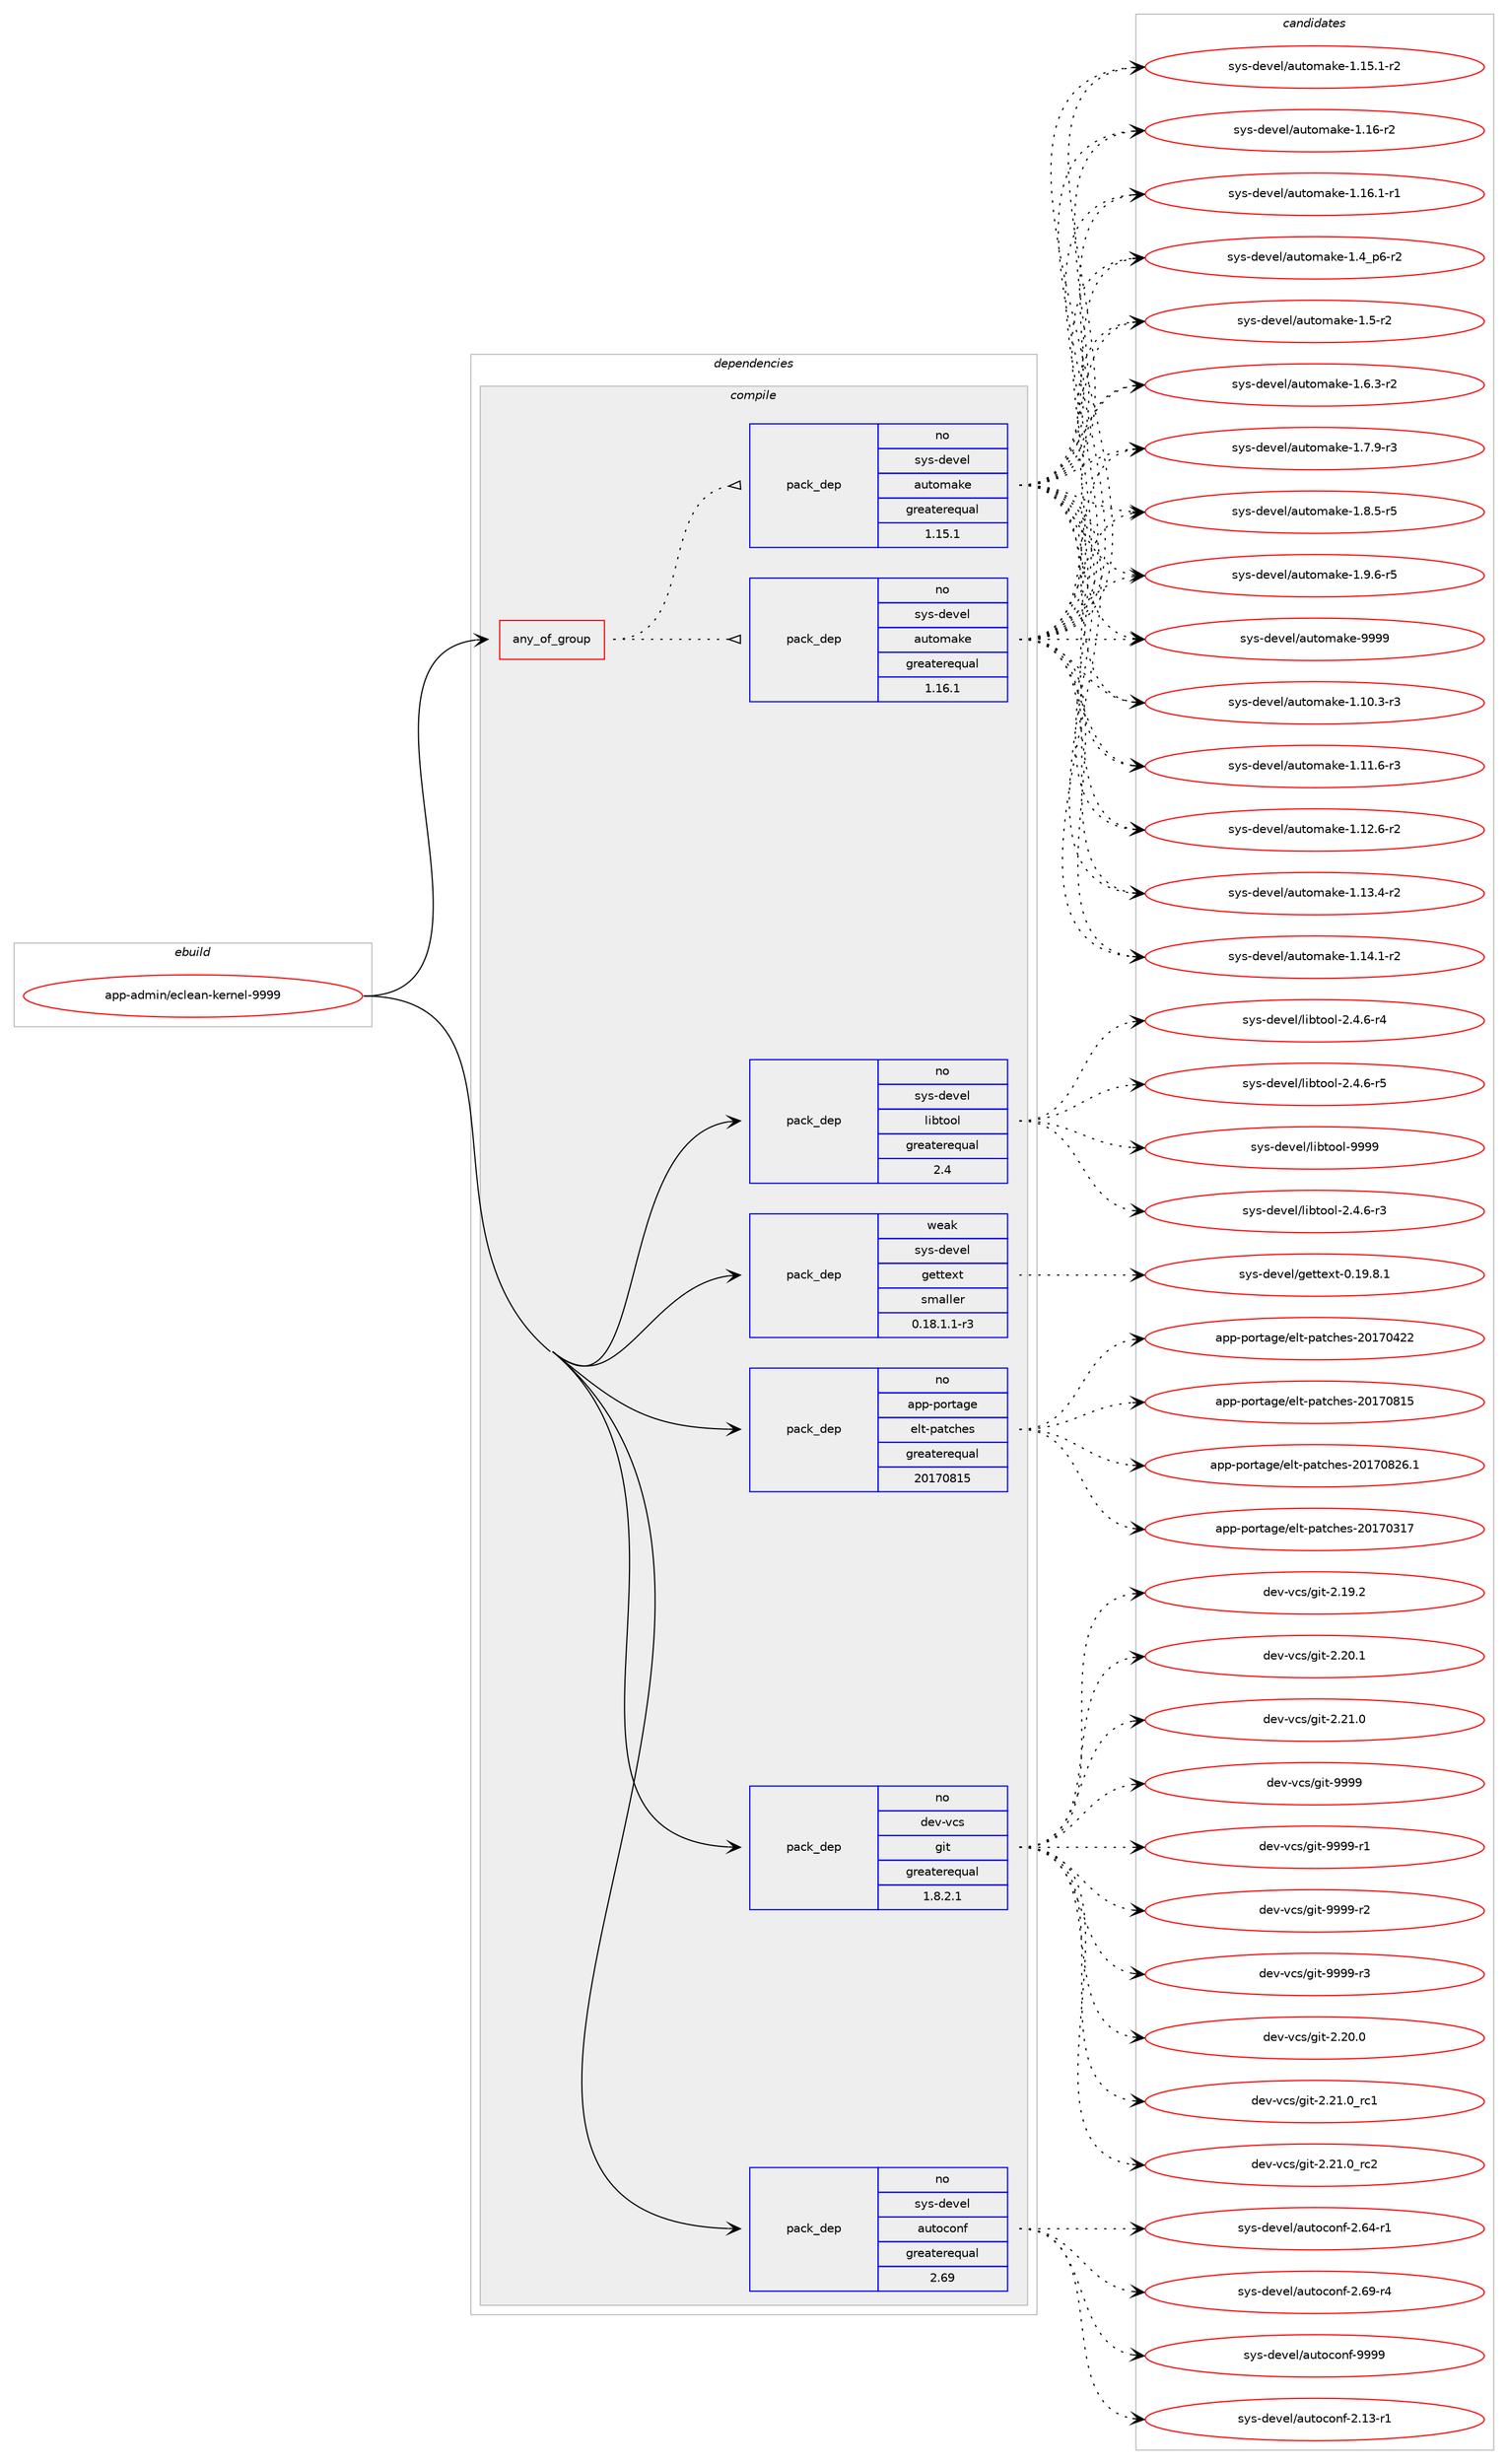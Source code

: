 digraph prolog {

# *************
# Graph options
# *************

newrank=true;
concentrate=true;
compound=true;
graph [rankdir=LR,fontname=Helvetica,fontsize=10,ranksep=1.5];#, ranksep=2.5, nodesep=0.2];
edge  [arrowhead=vee];
node  [fontname=Helvetica,fontsize=10];

# **********
# The ebuild
# **********

subgraph cluster_leftcol {
color=gray;
rank=same;
label=<<i>ebuild</i>>;
id [label="app-admin/eclean-kernel-9999", color=red, width=4, href="../app-admin/eclean-kernel-9999.svg"];
}

# ****************
# The dependencies
# ****************

subgraph cluster_midcol {
color=gray;
label=<<i>dependencies</i>>;
subgraph cluster_compile {
fillcolor="#eeeeee";
style=filled;
label=<<i>compile</i>>;
subgraph any8 {
dependency108 [label=<<TABLE BORDER="0" CELLBORDER="1" CELLSPACING="0" CELLPADDING="4"><TR><TD CELLPADDING="10">any_of_group</TD></TR></TABLE>>, shape=none, color=red];subgraph pack89 {
dependency109 [label=<<TABLE BORDER="0" CELLBORDER="1" CELLSPACING="0" CELLPADDING="4" WIDTH="220"><TR><TD ROWSPAN="6" CELLPADDING="30">pack_dep</TD></TR><TR><TD WIDTH="110">no</TD></TR><TR><TD>sys-devel</TD></TR><TR><TD>automake</TD></TR><TR><TD>greaterequal</TD></TR><TR><TD>1.16.1</TD></TR></TABLE>>, shape=none, color=blue];
}
dependency108:e -> dependency109:w [weight=20,style="dotted",arrowhead="oinv"];
subgraph pack90 {
dependency110 [label=<<TABLE BORDER="0" CELLBORDER="1" CELLSPACING="0" CELLPADDING="4" WIDTH="220"><TR><TD ROWSPAN="6" CELLPADDING="30">pack_dep</TD></TR><TR><TD WIDTH="110">no</TD></TR><TR><TD>sys-devel</TD></TR><TR><TD>automake</TD></TR><TR><TD>greaterequal</TD></TR><TR><TD>1.15.1</TD></TR></TABLE>>, shape=none, color=blue];
}
dependency108:e -> dependency110:w [weight=20,style="dotted",arrowhead="oinv"];
}
id:e -> dependency108:w [weight=20,style="solid",arrowhead="vee"];
subgraph pack91 {
dependency111 [label=<<TABLE BORDER="0" CELLBORDER="1" CELLSPACING="0" CELLPADDING="4" WIDTH="220"><TR><TD ROWSPAN="6" CELLPADDING="30">pack_dep</TD></TR><TR><TD WIDTH="110">no</TD></TR><TR><TD>app-portage</TD></TR><TR><TD>elt-patches</TD></TR><TR><TD>greaterequal</TD></TR><TR><TD>20170815</TD></TR></TABLE>>, shape=none, color=blue];
}
id:e -> dependency111:w [weight=20,style="solid",arrowhead="vee"];
subgraph pack92 {
dependency112 [label=<<TABLE BORDER="0" CELLBORDER="1" CELLSPACING="0" CELLPADDING="4" WIDTH="220"><TR><TD ROWSPAN="6" CELLPADDING="30">pack_dep</TD></TR><TR><TD WIDTH="110">no</TD></TR><TR><TD>dev-vcs</TD></TR><TR><TD>git</TD></TR><TR><TD>greaterequal</TD></TR><TR><TD>1.8.2.1</TD></TR></TABLE>>, shape=none, color=blue];
}
id:e -> dependency112:w [weight=20,style="solid",arrowhead="vee"];
subgraph pack93 {
dependency113 [label=<<TABLE BORDER="0" CELLBORDER="1" CELLSPACING="0" CELLPADDING="4" WIDTH="220"><TR><TD ROWSPAN="6" CELLPADDING="30">pack_dep</TD></TR><TR><TD WIDTH="110">no</TD></TR><TR><TD>sys-devel</TD></TR><TR><TD>autoconf</TD></TR><TR><TD>greaterequal</TD></TR><TR><TD>2.69</TD></TR></TABLE>>, shape=none, color=blue];
}
id:e -> dependency113:w [weight=20,style="solid",arrowhead="vee"];
subgraph pack94 {
dependency114 [label=<<TABLE BORDER="0" CELLBORDER="1" CELLSPACING="0" CELLPADDING="4" WIDTH="220"><TR><TD ROWSPAN="6" CELLPADDING="30">pack_dep</TD></TR><TR><TD WIDTH="110">no</TD></TR><TR><TD>sys-devel</TD></TR><TR><TD>libtool</TD></TR><TR><TD>greaterequal</TD></TR><TR><TD>2.4</TD></TR></TABLE>>, shape=none, color=blue];
}
id:e -> dependency114:w [weight=20,style="solid",arrowhead="vee"];
subgraph pack95 {
dependency115 [label=<<TABLE BORDER="0" CELLBORDER="1" CELLSPACING="0" CELLPADDING="4" WIDTH="220"><TR><TD ROWSPAN="6" CELLPADDING="30">pack_dep</TD></TR><TR><TD WIDTH="110">weak</TD></TR><TR><TD>sys-devel</TD></TR><TR><TD>gettext</TD></TR><TR><TD>smaller</TD></TR><TR><TD>0.18.1.1-r3</TD></TR></TABLE>>, shape=none, color=blue];
}
id:e -> dependency115:w [weight=20,style="solid",arrowhead="vee"];
}
subgraph cluster_compileandrun {
fillcolor="#eeeeee";
style=filled;
label=<<i>compile and run</i>>;
}
subgraph cluster_run {
fillcolor="#eeeeee";
style=filled;
label=<<i>run</i>>;
}
}

# **************
# The candidates
# **************

subgraph cluster_choices {
rank=same;
color=gray;
label=<<i>candidates</i>>;

subgraph choice89 {
color=black;
nodesep=1;
choice11512111545100101118101108479711711611110997107101454946494846514511451 [label="sys-devel/automake-1.10.3-r3", color=red, width=4,href="../sys-devel/automake-1.10.3-r3.svg"];
choice11512111545100101118101108479711711611110997107101454946494946544511451 [label="sys-devel/automake-1.11.6-r3", color=red, width=4,href="../sys-devel/automake-1.11.6-r3.svg"];
choice11512111545100101118101108479711711611110997107101454946495046544511450 [label="sys-devel/automake-1.12.6-r2", color=red, width=4,href="../sys-devel/automake-1.12.6-r2.svg"];
choice11512111545100101118101108479711711611110997107101454946495146524511450 [label="sys-devel/automake-1.13.4-r2", color=red, width=4,href="../sys-devel/automake-1.13.4-r2.svg"];
choice11512111545100101118101108479711711611110997107101454946495246494511450 [label="sys-devel/automake-1.14.1-r2", color=red, width=4,href="../sys-devel/automake-1.14.1-r2.svg"];
choice11512111545100101118101108479711711611110997107101454946495346494511450 [label="sys-devel/automake-1.15.1-r2", color=red, width=4,href="../sys-devel/automake-1.15.1-r2.svg"];
choice1151211154510010111810110847971171161111099710710145494649544511450 [label="sys-devel/automake-1.16-r2", color=red, width=4,href="../sys-devel/automake-1.16-r2.svg"];
choice11512111545100101118101108479711711611110997107101454946495446494511449 [label="sys-devel/automake-1.16.1-r1", color=red, width=4,href="../sys-devel/automake-1.16.1-r1.svg"];
choice115121115451001011181011084797117116111109971071014549465295112544511450 [label="sys-devel/automake-1.4_p6-r2", color=red, width=4,href="../sys-devel/automake-1.4_p6-r2.svg"];
choice11512111545100101118101108479711711611110997107101454946534511450 [label="sys-devel/automake-1.5-r2", color=red, width=4,href="../sys-devel/automake-1.5-r2.svg"];
choice115121115451001011181011084797117116111109971071014549465446514511450 [label="sys-devel/automake-1.6.3-r2", color=red, width=4,href="../sys-devel/automake-1.6.3-r2.svg"];
choice115121115451001011181011084797117116111109971071014549465546574511451 [label="sys-devel/automake-1.7.9-r3", color=red, width=4,href="../sys-devel/automake-1.7.9-r3.svg"];
choice115121115451001011181011084797117116111109971071014549465646534511453 [label="sys-devel/automake-1.8.5-r5", color=red, width=4,href="../sys-devel/automake-1.8.5-r5.svg"];
choice115121115451001011181011084797117116111109971071014549465746544511453 [label="sys-devel/automake-1.9.6-r5", color=red, width=4,href="../sys-devel/automake-1.9.6-r5.svg"];
choice115121115451001011181011084797117116111109971071014557575757 [label="sys-devel/automake-9999", color=red, width=4,href="../sys-devel/automake-9999.svg"];
dependency109:e -> choice11512111545100101118101108479711711611110997107101454946494846514511451:w [style=dotted,weight="100"];
dependency109:e -> choice11512111545100101118101108479711711611110997107101454946494946544511451:w [style=dotted,weight="100"];
dependency109:e -> choice11512111545100101118101108479711711611110997107101454946495046544511450:w [style=dotted,weight="100"];
dependency109:e -> choice11512111545100101118101108479711711611110997107101454946495146524511450:w [style=dotted,weight="100"];
dependency109:e -> choice11512111545100101118101108479711711611110997107101454946495246494511450:w [style=dotted,weight="100"];
dependency109:e -> choice11512111545100101118101108479711711611110997107101454946495346494511450:w [style=dotted,weight="100"];
dependency109:e -> choice1151211154510010111810110847971171161111099710710145494649544511450:w [style=dotted,weight="100"];
dependency109:e -> choice11512111545100101118101108479711711611110997107101454946495446494511449:w [style=dotted,weight="100"];
dependency109:e -> choice115121115451001011181011084797117116111109971071014549465295112544511450:w [style=dotted,weight="100"];
dependency109:e -> choice11512111545100101118101108479711711611110997107101454946534511450:w [style=dotted,weight="100"];
dependency109:e -> choice115121115451001011181011084797117116111109971071014549465446514511450:w [style=dotted,weight="100"];
dependency109:e -> choice115121115451001011181011084797117116111109971071014549465546574511451:w [style=dotted,weight="100"];
dependency109:e -> choice115121115451001011181011084797117116111109971071014549465646534511453:w [style=dotted,weight="100"];
dependency109:e -> choice115121115451001011181011084797117116111109971071014549465746544511453:w [style=dotted,weight="100"];
dependency109:e -> choice115121115451001011181011084797117116111109971071014557575757:w [style=dotted,weight="100"];
}
subgraph choice90 {
color=black;
nodesep=1;
choice11512111545100101118101108479711711611110997107101454946494846514511451 [label="sys-devel/automake-1.10.3-r3", color=red, width=4,href="../sys-devel/automake-1.10.3-r3.svg"];
choice11512111545100101118101108479711711611110997107101454946494946544511451 [label="sys-devel/automake-1.11.6-r3", color=red, width=4,href="../sys-devel/automake-1.11.6-r3.svg"];
choice11512111545100101118101108479711711611110997107101454946495046544511450 [label="sys-devel/automake-1.12.6-r2", color=red, width=4,href="../sys-devel/automake-1.12.6-r2.svg"];
choice11512111545100101118101108479711711611110997107101454946495146524511450 [label="sys-devel/automake-1.13.4-r2", color=red, width=4,href="../sys-devel/automake-1.13.4-r2.svg"];
choice11512111545100101118101108479711711611110997107101454946495246494511450 [label="sys-devel/automake-1.14.1-r2", color=red, width=4,href="../sys-devel/automake-1.14.1-r2.svg"];
choice11512111545100101118101108479711711611110997107101454946495346494511450 [label="sys-devel/automake-1.15.1-r2", color=red, width=4,href="../sys-devel/automake-1.15.1-r2.svg"];
choice1151211154510010111810110847971171161111099710710145494649544511450 [label="sys-devel/automake-1.16-r2", color=red, width=4,href="../sys-devel/automake-1.16-r2.svg"];
choice11512111545100101118101108479711711611110997107101454946495446494511449 [label="sys-devel/automake-1.16.1-r1", color=red, width=4,href="../sys-devel/automake-1.16.1-r1.svg"];
choice115121115451001011181011084797117116111109971071014549465295112544511450 [label="sys-devel/automake-1.4_p6-r2", color=red, width=4,href="../sys-devel/automake-1.4_p6-r2.svg"];
choice11512111545100101118101108479711711611110997107101454946534511450 [label="sys-devel/automake-1.5-r2", color=red, width=4,href="../sys-devel/automake-1.5-r2.svg"];
choice115121115451001011181011084797117116111109971071014549465446514511450 [label="sys-devel/automake-1.6.3-r2", color=red, width=4,href="../sys-devel/automake-1.6.3-r2.svg"];
choice115121115451001011181011084797117116111109971071014549465546574511451 [label="sys-devel/automake-1.7.9-r3", color=red, width=4,href="../sys-devel/automake-1.7.9-r3.svg"];
choice115121115451001011181011084797117116111109971071014549465646534511453 [label="sys-devel/automake-1.8.5-r5", color=red, width=4,href="../sys-devel/automake-1.8.5-r5.svg"];
choice115121115451001011181011084797117116111109971071014549465746544511453 [label="sys-devel/automake-1.9.6-r5", color=red, width=4,href="../sys-devel/automake-1.9.6-r5.svg"];
choice115121115451001011181011084797117116111109971071014557575757 [label="sys-devel/automake-9999", color=red, width=4,href="../sys-devel/automake-9999.svg"];
dependency110:e -> choice11512111545100101118101108479711711611110997107101454946494846514511451:w [style=dotted,weight="100"];
dependency110:e -> choice11512111545100101118101108479711711611110997107101454946494946544511451:w [style=dotted,weight="100"];
dependency110:e -> choice11512111545100101118101108479711711611110997107101454946495046544511450:w [style=dotted,weight="100"];
dependency110:e -> choice11512111545100101118101108479711711611110997107101454946495146524511450:w [style=dotted,weight="100"];
dependency110:e -> choice11512111545100101118101108479711711611110997107101454946495246494511450:w [style=dotted,weight="100"];
dependency110:e -> choice11512111545100101118101108479711711611110997107101454946495346494511450:w [style=dotted,weight="100"];
dependency110:e -> choice1151211154510010111810110847971171161111099710710145494649544511450:w [style=dotted,weight="100"];
dependency110:e -> choice11512111545100101118101108479711711611110997107101454946495446494511449:w [style=dotted,weight="100"];
dependency110:e -> choice115121115451001011181011084797117116111109971071014549465295112544511450:w [style=dotted,weight="100"];
dependency110:e -> choice11512111545100101118101108479711711611110997107101454946534511450:w [style=dotted,weight="100"];
dependency110:e -> choice115121115451001011181011084797117116111109971071014549465446514511450:w [style=dotted,weight="100"];
dependency110:e -> choice115121115451001011181011084797117116111109971071014549465546574511451:w [style=dotted,weight="100"];
dependency110:e -> choice115121115451001011181011084797117116111109971071014549465646534511453:w [style=dotted,weight="100"];
dependency110:e -> choice115121115451001011181011084797117116111109971071014549465746544511453:w [style=dotted,weight="100"];
dependency110:e -> choice115121115451001011181011084797117116111109971071014557575757:w [style=dotted,weight="100"];
}
subgraph choice91 {
color=black;
nodesep=1;
choice97112112451121111141169710310147101108116451129711699104101115455048495548514955 [label="app-portage/elt-patches-20170317", color=red, width=4,href="../app-portage/elt-patches-20170317.svg"];
choice97112112451121111141169710310147101108116451129711699104101115455048495548525050 [label="app-portage/elt-patches-20170422", color=red, width=4,href="../app-portage/elt-patches-20170422.svg"];
choice97112112451121111141169710310147101108116451129711699104101115455048495548564953 [label="app-portage/elt-patches-20170815", color=red, width=4,href="../app-portage/elt-patches-20170815.svg"];
choice971121124511211111411697103101471011081164511297116991041011154550484955485650544649 [label="app-portage/elt-patches-20170826.1", color=red, width=4,href="../app-portage/elt-patches-20170826.1.svg"];
dependency111:e -> choice97112112451121111141169710310147101108116451129711699104101115455048495548514955:w [style=dotted,weight="100"];
dependency111:e -> choice97112112451121111141169710310147101108116451129711699104101115455048495548525050:w [style=dotted,weight="100"];
dependency111:e -> choice97112112451121111141169710310147101108116451129711699104101115455048495548564953:w [style=dotted,weight="100"];
dependency111:e -> choice971121124511211111411697103101471011081164511297116991041011154550484955485650544649:w [style=dotted,weight="100"];
}
subgraph choice92 {
color=black;
nodesep=1;
choice10010111845118991154710310511645504650484648 [label="dev-vcs/git-2.20.0", color=red, width=4,href="../dev-vcs/git-2.20.0.svg"];
choice10010111845118991154710310511645504650494648951149949 [label="dev-vcs/git-2.21.0_rc1", color=red, width=4,href="../dev-vcs/git-2.21.0_rc1.svg"];
choice10010111845118991154710310511645504650494648951149950 [label="dev-vcs/git-2.21.0_rc2", color=red, width=4,href="../dev-vcs/git-2.21.0_rc2.svg"];
choice10010111845118991154710310511645504649574650 [label="dev-vcs/git-2.19.2", color=red, width=4,href="../dev-vcs/git-2.19.2.svg"];
choice10010111845118991154710310511645504650484649 [label="dev-vcs/git-2.20.1", color=red, width=4,href="../dev-vcs/git-2.20.1.svg"];
choice10010111845118991154710310511645504650494648 [label="dev-vcs/git-2.21.0", color=red, width=4,href="../dev-vcs/git-2.21.0.svg"];
choice1001011184511899115471031051164557575757 [label="dev-vcs/git-9999", color=red, width=4,href="../dev-vcs/git-9999.svg"];
choice10010111845118991154710310511645575757574511449 [label="dev-vcs/git-9999-r1", color=red, width=4,href="../dev-vcs/git-9999-r1.svg"];
choice10010111845118991154710310511645575757574511450 [label="dev-vcs/git-9999-r2", color=red, width=4,href="../dev-vcs/git-9999-r2.svg"];
choice10010111845118991154710310511645575757574511451 [label="dev-vcs/git-9999-r3", color=red, width=4,href="../dev-vcs/git-9999-r3.svg"];
dependency112:e -> choice10010111845118991154710310511645504650484648:w [style=dotted,weight="100"];
dependency112:e -> choice10010111845118991154710310511645504650494648951149949:w [style=dotted,weight="100"];
dependency112:e -> choice10010111845118991154710310511645504650494648951149950:w [style=dotted,weight="100"];
dependency112:e -> choice10010111845118991154710310511645504649574650:w [style=dotted,weight="100"];
dependency112:e -> choice10010111845118991154710310511645504650484649:w [style=dotted,weight="100"];
dependency112:e -> choice10010111845118991154710310511645504650494648:w [style=dotted,weight="100"];
dependency112:e -> choice1001011184511899115471031051164557575757:w [style=dotted,weight="100"];
dependency112:e -> choice10010111845118991154710310511645575757574511449:w [style=dotted,weight="100"];
dependency112:e -> choice10010111845118991154710310511645575757574511450:w [style=dotted,weight="100"];
dependency112:e -> choice10010111845118991154710310511645575757574511451:w [style=dotted,weight="100"];
}
subgraph choice93 {
color=black;
nodesep=1;
choice1151211154510010111810110847971171161119911111010245504649514511449 [label="sys-devel/autoconf-2.13-r1", color=red, width=4,href="../sys-devel/autoconf-2.13-r1.svg"];
choice1151211154510010111810110847971171161119911111010245504654524511449 [label="sys-devel/autoconf-2.64-r1", color=red, width=4,href="../sys-devel/autoconf-2.64-r1.svg"];
choice1151211154510010111810110847971171161119911111010245504654574511452 [label="sys-devel/autoconf-2.69-r4", color=red, width=4,href="../sys-devel/autoconf-2.69-r4.svg"];
choice115121115451001011181011084797117116111991111101024557575757 [label="sys-devel/autoconf-9999", color=red, width=4,href="../sys-devel/autoconf-9999.svg"];
dependency113:e -> choice1151211154510010111810110847971171161119911111010245504649514511449:w [style=dotted,weight="100"];
dependency113:e -> choice1151211154510010111810110847971171161119911111010245504654524511449:w [style=dotted,weight="100"];
dependency113:e -> choice1151211154510010111810110847971171161119911111010245504654574511452:w [style=dotted,weight="100"];
dependency113:e -> choice115121115451001011181011084797117116111991111101024557575757:w [style=dotted,weight="100"];
}
subgraph choice94 {
color=black;
nodesep=1;
choice1151211154510010111810110847108105981161111111084550465246544511451 [label="sys-devel/libtool-2.4.6-r3", color=red, width=4,href="../sys-devel/libtool-2.4.6-r3.svg"];
choice1151211154510010111810110847108105981161111111084550465246544511452 [label="sys-devel/libtool-2.4.6-r4", color=red, width=4,href="../sys-devel/libtool-2.4.6-r4.svg"];
choice1151211154510010111810110847108105981161111111084550465246544511453 [label="sys-devel/libtool-2.4.6-r5", color=red, width=4,href="../sys-devel/libtool-2.4.6-r5.svg"];
choice1151211154510010111810110847108105981161111111084557575757 [label="sys-devel/libtool-9999", color=red, width=4,href="../sys-devel/libtool-9999.svg"];
dependency114:e -> choice1151211154510010111810110847108105981161111111084550465246544511451:w [style=dotted,weight="100"];
dependency114:e -> choice1151211154510010111810110847108105981161111111084550465246544511452:w [style=dotted,weight="100"];
dependency114:e -> choice1151211154510010111810110847108105981161111111084550465246544511453:w [style=dotted,weight="100"];
dependency114:e -> choice1151211154510010111810110847108105981161111111084557575757:w [style=dotted,weight="100"];
}
subgraph choice95 {
color=black;
nodesep=1;
choice1151211154510010111810110847103101116116101120116454846495746564649 [label="sys-devel/gettext-0.19.8.1", color=red, width=4,href="../sys-devel/gettext-0.19.8.1.svg"];
dependency115:e -> choice1151211154510010111810110847103101116116101120116454846495746564649:w [style=dotted,weight="100"];
}
}

}
